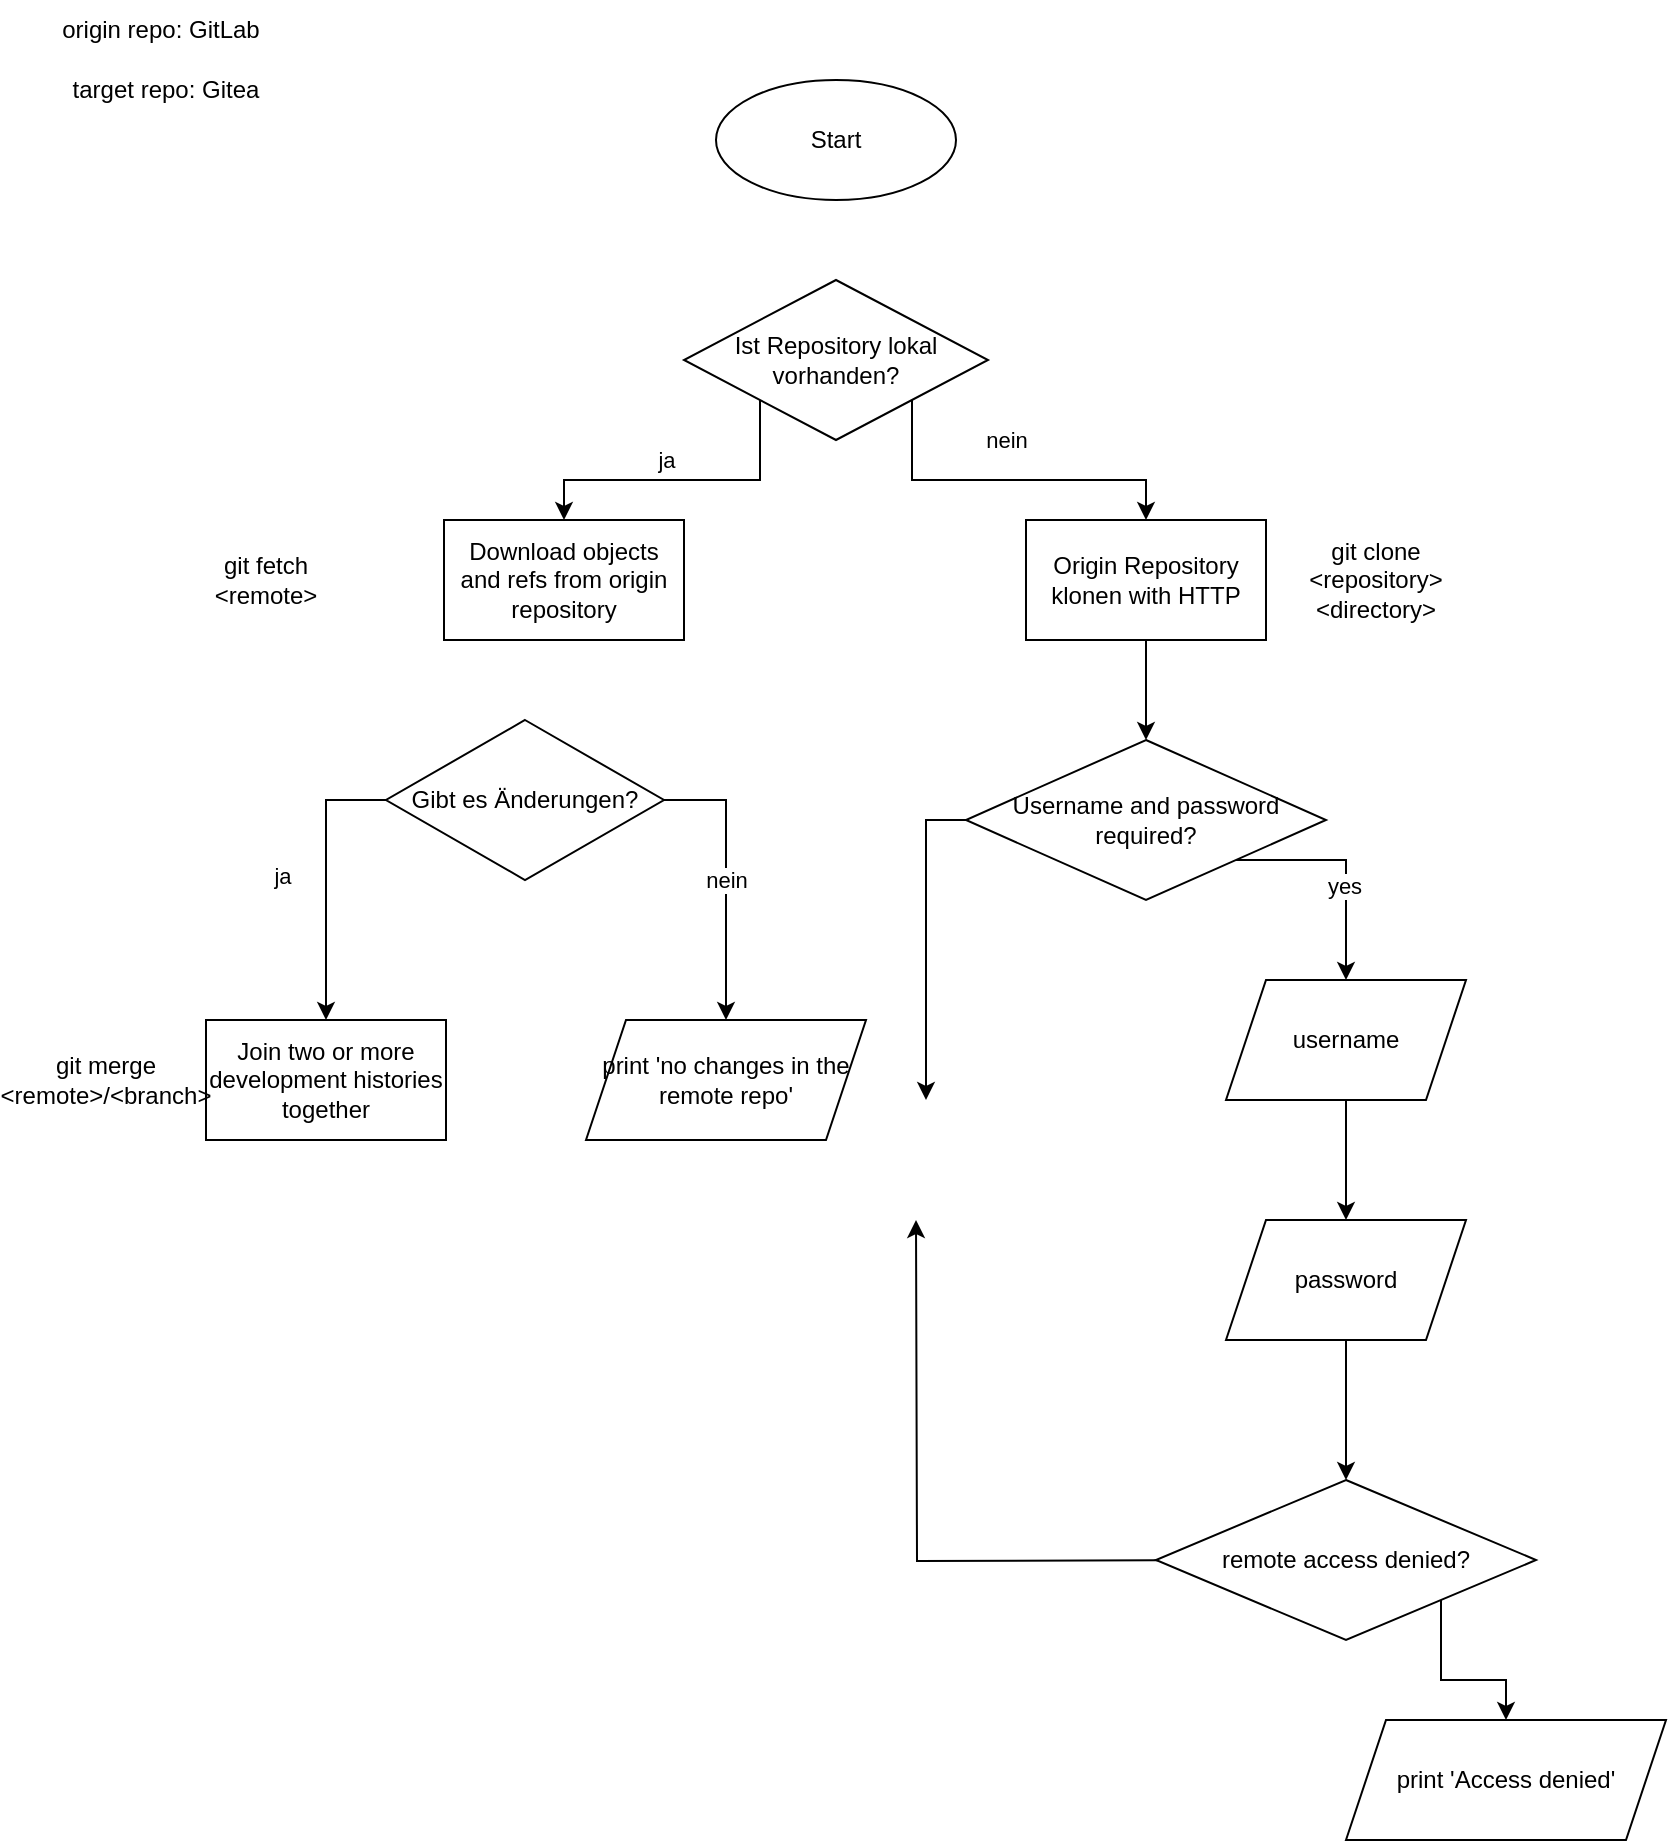 <mxfile version="27.1.4">
  <diagram name="Page-1" id="1obYR7CRznuvn3wxZ2J3">
    <mxGraphModel dx="1356" dy="896" grid="1" gridSize="10" guides="1" tooltips="1" connect="1" arrows="1" fold="1" page="1" pageScale="1" pageWidth="850" pageHeight="1100" math="0" shadow="0">
      <root>
        <mxCell id="0" />
        <mxCell id="1" parent="0" />
        <mxCell id="Wm3naC7xGtfdv_Gi9V7X-1" value="Start" style="ellipse;whiteSpace=wrap;html=1;" parent="1" vertex="1">
          <mxGeometry x="365" y="60" width="120" height="60" as="geometry" />
        </mxCell>
        <mxCell id="SjJ99Vo2uQfso_Y1eYd1-4" style="edgeStyle=orthogonalEdgeStyle;rounded=0;orthogonalLoop=1;jettySize=auto;html=1;exitX=0;exitY=1;exitDx=0;exitDy=0;entryX=0.5;entryY=0;entryDx=0;entryDy=0;" edge="1" parent="1" source="SjJ99Vo2uQfso_Y1eYd1-1" target="SjJ99Vo2uQfso_Y1eYd1-2">
          <mxGeometry relative="1" as="geometry" />
        </mxCell>
        <mxCell id="SjJ99Vo2uQfso_Y1eYd1-5" value="ja" style="edgeLabel;html=1;align=center;verticalAlign=middle;resizable=0;points=[];" vertex="1" connectable="0" parent="SjJ99Vo2uQfso_Y1eYd1-4">
          <mxGeometry x="-0.532" y="3" relative="1" as="geometry">
            <mxPoint x="-50" y="-7" as="offset" />
          </mxGeometry>
        </mxCell>
        <mxCell id="SjJ99Vo2uQfso_Y1eYd1-6" style="edgeStyle=orthogonalEdgeStyle;rounded=0;orthogonalLoop=1;jettySize=auto;html=1;exitX=1;exitY=1;exitDx=0;exitDy=0;entryX=0.5;entryY=0;entryDx=0;entryDy=0;" edge="1" parent="1" source="SjJ99Vo2uQfso_Y1eYd1-1" target="SjJ99Vo2uQfso_Y1eYd1-3">
          <mxGeometry relative="1" as="geometry">
            <Array as="points">
              <mxPoint x="463" y="260" />
              <mxPoint x="580" y="260" />
            </Array>
          </mxGeometry>
        </mxCell>
        <mxCell id="SjJ99Vo2uQfso_Y1eYd1-7" value="nein" style="edgeLabel;html=1;align=center;verticalAlign=middle;resizable=0;points=[];" vertex="1" connectable="0" parent="SjJ99Vo2uQfso_Y1eYd1-6">
          <mxGeometry x="0.107" y="1" relative="1" as="geometry">
            <mxPoint x="-11" y="-19" as="offset" />
          </mxGeometry>
        </mxCell>
        <mxCell id="SjJ99Vo2uQfso_Y1eYd1-1" value="Ist Repository lokal vorhanden?" style="rhombus;whiteSpace=wrap;html=1;" vertex="1" parent="1">
          <mxGeometry x="349" y="160" width="152" height="80" as="geometry" />
        </mxCell>
        <mxCell id="SjJ99Vo2uQfso_Y1eYd1-2" value="Download objects and refs from origin repository" style="rounded=0;whiteSpace=wrap;html=1;" vertex="1" parent="1">
          <mxGeometry x="229" y="280" width="120" height="60" as="geometry" />
        </mxCell>
        <mxCell id="SjJ99Vo2uQfso_Y1eYd1-28" value="" style="edgeStyle=orthogonalEdgeStyle;rounded=0;orthogonalLoop=1;jettySize=auto;html=1;" edge="1" parent="1" source="SjJ99Vo2uQfso_Y1eYd1-3" target="SjJ99Vo2uQfso_Y1eYd1-23">
          <mxGeometry relative="1" as="geometry" />
        </mxCell>
        <mxCell id="SjJ99Vo2uQfso_Y1eYd1-3" value="Origin Repository klonen with HTTP" style="rounded=0;whiteSpace=wrap;html=1;" vertex="1" parent="1">
          <mxGeometry x="520" y="280" width="120" height="60" as="geometry" />
        </mxCell>
        <mxCell id="SjJ99Vo2uQfso_Y1eYd1-9" value="git clone &amp;lt;repository&amp;gt; &amp;lt;directory&amp;gt;" style="text;html=1;align=center;verticalAlign=middle;whiteSpace=wrap;rounded=0;" vertex="1" parent="1">
          <mxGeometry x="650" y="295" width="90" height="30" as="geometry" />
        </mxCell>
        <mxCell id="SjJ99Vo2uQfso_Y1eYd1-13" value="" style="edgeStyle=orthogonalEdgeStyle;rounded=0;orthogonalLoop=1;jettySize=auto;html=1;" edge="1" parent="1" source="SjJ99Vo2uQfso_Y1eYd1-10" target="SjJ99Vo2uQfso_Y1eYd1-12">
          <mxGeometry relative="1" as="geometry" />
        </mxCell>
        <mxCell id="SjJ99Vo2uQfso_Y1eYd1-10" value="username" style="shape=parallelogram;perimeter=parallelogramPerimeter;whiteSpace=wrap;html=1;fixedSize=1;" vertex="1" parent="1">
          <mxGeometry x="620" y="510" width="120" height="60" as="geometry" />
        </mxCell>
        <mxCell id="SjJ99Vo2uQfso_Y1eYd1-29" style="edgeStyle=orthogonalEdgeStyle;rounded=0;orthogonalLoop=1;jettySize=auto;html=1;entryX=0.5;entryY=0;entryDx=0;entryDy=0;" edge="1" parent="1" source="SjJ99Vo2uQfso_Y1eYd1-12" target="SjJ99Vo2uQfso_Y1eYd1-17">
          <mxGeometry relative="1" as="geometry" />
        </mxCell>
        <mxCell id="SjJ99Vo2uQfso_Y1eYd1-12" value="password" style="shape=parallelogram;perimeter=parallelogramPerimeter;whiteSpace=wrap;html=1;fixedSize=1;" vertex="1" parent="1">
          <mxGeometry x="620" y="630" width="120" height="60" as="geometry" />
        </mxCell>
        <mxCell id="SjJ99Vo2uQfso_Y1eYd1-32" value="" style="edgeStyle=orthogonalEdgeStyle;rounded=0;orthogonalLoop=1;jettySize=auto;html=1;exitX=1;exitY=1;exitDx=0;exitDy=0;" edge="1" parent="1" source="SjJ99Vo2uQfso_Y1eYd1-17" target="SjJ99Vo2uQfso_Y1eYd1-31">
          <mxGeometry relative="1" as="geometry" />
        </mxCell>
        <mxCell id="SjJ99Vo2uQfso_Y1eYd1-33" style="edgeStyle=orthogonalEdgeStyle;rounded=0;orthogonalLoop=1;jettySize=auto;html=1;exitX=0;exitY=0.5;exitDx=0;exitDy=0;" edge="1" parent="1">
          <mxGeometry relative="1" as="geometry">
            <mxPoint x="465" y="630" as="targetPoint" />
            <mxPoint x="620" y="800" as="sourcePoint" />
          </mxGeometry>
        </mxCell>
        <mxCell id="SjJ99Vo2uQfso_Y1eYd1-17" value="remote access denied?" style="rhombus;whiteSpace=wrap;html=1;" vertex="1" parent="1">
          <mxGeometry x="585" y="760" width="190" height="80" as="geometry" />
        </mxCell>
        <mxCell id="SjJ99Vo2uQfso_Y1eYd1-25" style="edgeStyle=orthogonalEdgeStyle;rounded=0;orthogonalLoop=1;jettySize=auto;html=1;exitX=1;exitY=1;exitDx=0;exitDy=0;" edge="1" parent="1" source="SjJ99Vo2uQfso_Y1eYd1-23" target="SjJ99Vo2uQfso_Y1eYd1-10">
          <mxGeometry relative="1" as="geometry">
            <Array as="points">
              <mxPoint x="680" y="450" />
            </Array>
          </mxGeometry>
        </mxCell>
        <mxCell id="SjJ99Vo2uQfso_Y1eYd1-26" value="yes" style="edgeLabel;html=1;align=center;verticalAlign=middle;resizable=0;points=[];" vertex="1" connectable="0" parent="SjJ99Vo2uQfso_Y1eYd1-25">
          <mxGeometry x="0.183" y="-1" relative="1" as="geometry">
            <mxPoint as="offset" />
          </mxGeometry>
        </mxCell>
        <mxCell id="SjJ99Vo2uQfso_Y1eYd1-34" style="edgeStyle=orthogonalEdgeStyle;rounded=0;orthogonalLoop=1;jettySize=auto;html=1;exitX=0;exitY=0.5;exitDx=0;exitDy=0;" edge="1" parent="1" source="SjJ99Vo2uQfso_Y1eYd1-23">
          <mxGeometry relative="1" as="geometry">
            <mxPoint x="470" y="570" as="targetPoint" />
          </mxGeometry>
        </mxCell>
        <mxCell id="SjJ99Vo2uQfso_Y1eYd1-23" value="Username and password required?" style="rhombus;whiteSpace=wrap;html=1;" vertex="1" parent="1">
          <mxGeometry x="490" y="390" width="180" height="80" as="geometry" />
        </mxCell>
        <mxCell id="SjJ99Vo2uQfso_Y1eYd1-31" value="print &#39;Access denied&#39;" style="shape=parallelogram;perimeter=parallelogramPerimeter;whiteSpace=wrap;html=1;fixedSize=1;" vertex="1" parent="1">
          <mxGeometry x="680" y="880" width="160" height="60" as="geometry" />
        </mxCell>
        <mxCell id="SjJ99Vo2uQfso_Y1eYd1-35" value="origin repo: GitLab" style="text;html=1;align=center;verticalAlign=middle;whiteSpace=wrap;rounded=0;" vertex="1" parent="1">
          <mxGeometry x="20" y="20" width="135" height="30" as="geometry" />
        </mxCell>
        <mxCell id="SjJ99Vo2uQfso_Y1eYd1-36" value="target repo: Gitea" style="text;html=1;align=center;verticalAlign=middle;whiteSpace=wrap;rounded=0;" vertex="1" parent="1">
          <mxGeometry x="30" y="50" width="120" height="30" as="geometry" />
        </mxCell>
        <mxCell id="SjJ99Vo2uQfso_Y1eYd1-38" value="git fetch &amp;lt;remote&amp;gt;" style="text;html=1;align=center;verticalAlign=middle;whiteSpace=wrap;rounded=0;" vertex="1" parent="1">
          <mxGeometry x="110" y="295" width="60" height="30" as="geometry" />
        </mxCell>
        <mxCell id="SjJ99Vo2uQfso_Y1eYd1-43" style="edgeStyle=orthogonalEdgeStyle;rounded=0;orthogonalLoop=1;jettySize=auto;html=1;exitX=0;exitY=0.5;exitDx=0;exitDy=0;entryX=0.5;entryY=0;entryDx=0;entryDy=0;" edge="1" parent="1" source="SjJ99Vo2uQfso_Y1eYd1-40" target="SjJ99Vo2uQfso_Y1eYd1-42">
          <mxGeometry relative="1" as="geometry">
            <Array as="points">
              <mxPoint x="170" y="420" />
            </Array>
          </mxGeometry>
        </mxCell>
        <mxCell id="SjJ99Vo2uQfso_Y1eYd1-45" value="ja" style="edgeLabel;html=1;align=center;verticalAlign=middle;resizable=0;points=[];" vertex="1" connectable="0" parent="SjJ99Vo2uQfso_Y1eYd1-43">
          <mxGeometry x="-0.214" y="-3" relative="1" as="geometry">
            <mxPoint x="-19" y="13" as="offset" />
          </mxGeometry>
        </mxCell>
        <mxCell id="SjJ99Vo2uQfso_Y1eYd1-46" value="nein" style="edgeStyle=orthogonalEdgeStyle;rounded=0;orthogonalLoop=1;jettySize=auto;html=1;exitX=1;exitY=0.5;exitDx=0;exitDy=0;entryX=0.5;entryY=0;entryDx=0;entryDy=0;" edge="1" parent="1" source="SjJ99Vo2uQfso_Y1eYd1-40" target="SjJ99Vo2uQfso_Y1eYd1-48">
          <mxGeometry relative="1" as="geometry">
            <mxPoint x="360" y="520" as="targetPoint" />
          </mxGeometry>
        </mxCell>
        <mxCell id="SjJ99Vo2uQfso_Y1eYd1-40" value="Gibt es Änderungen?" style="rhombus;whiteSpace=wrap;html=1;" vertex="1" parent="1">
          <mxGeometry x="200" y="380" width="139" height="80" as="geometry" />
        </mxCell>
        <mxCell id="SjJ99Vo2uQfso_Y1eYd1-42" value="Join two or more development histories together" style="rounded=0;whiteSpace=wrap;html=1;" vertex="1" parent="1">
          <mxGeometry x="110" y="530" width="120" height="60" as="geometry" />
        </mxCell>
        <mxCell id="SjJ99Vo2uQfso_Y1eYd1-44" value="git merge &amp;lt;remote&amp;gt;/&amp;lt;branch&amp;gt;" style="text;html=1;align=center;verticalAlign=middle;whiteSpace=wrap;rounded=0;" vertex="1" parent="1">
          <mxGeometry x="30" y="545" width="60" height="30" as="geometry" />
        </mxCell>
        <mxCell id="SjJ99Vo2uQfso_Y1eYd1-48" value="print &#39;no changes in the remote repo&#39;" style="shape=parallelogram;perimeter=parallelogramPerimeter;whiteSpace=wrap;html=1;fixedSize=1;" vertex="1" parent="1">
          <mxGeometry x="300" y="530" width="140" height="60" as="geometry" />
        </mxCell>
      </root>
    </mxGraphModel>
  </diagram>
</mxfile>
